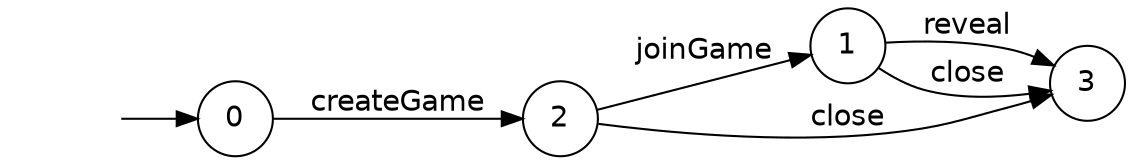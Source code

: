 digraph "/home/liuye/Project/InvConPlus/Dapp-Automata-data/result/model/0xa8f9c7ff9f605f401bde6659fd18d9a0d0a802c5/RpsGame/FSM-4" {
	graph [rankdir=LR fontname = "helvetica"]
	node [fontname = "helvetica"]
 	edge [fontname = "helvetica"]
	"" [label="" shape=plaintext]
	0 [label=0 shape=circle]
	1 [label=1 shape=circle]
	3 [label=3 shape=circle]
	2 [label=2 shape=circle]
	"" -> 0 [label=""]
	0 -> 2 [label=createGame]
	2 -> 1 [label=joinGame]
	2 -> 3 [label=close]
	1 -> 3 [label=reveal]
	1 -> 3 [label=close]
}

